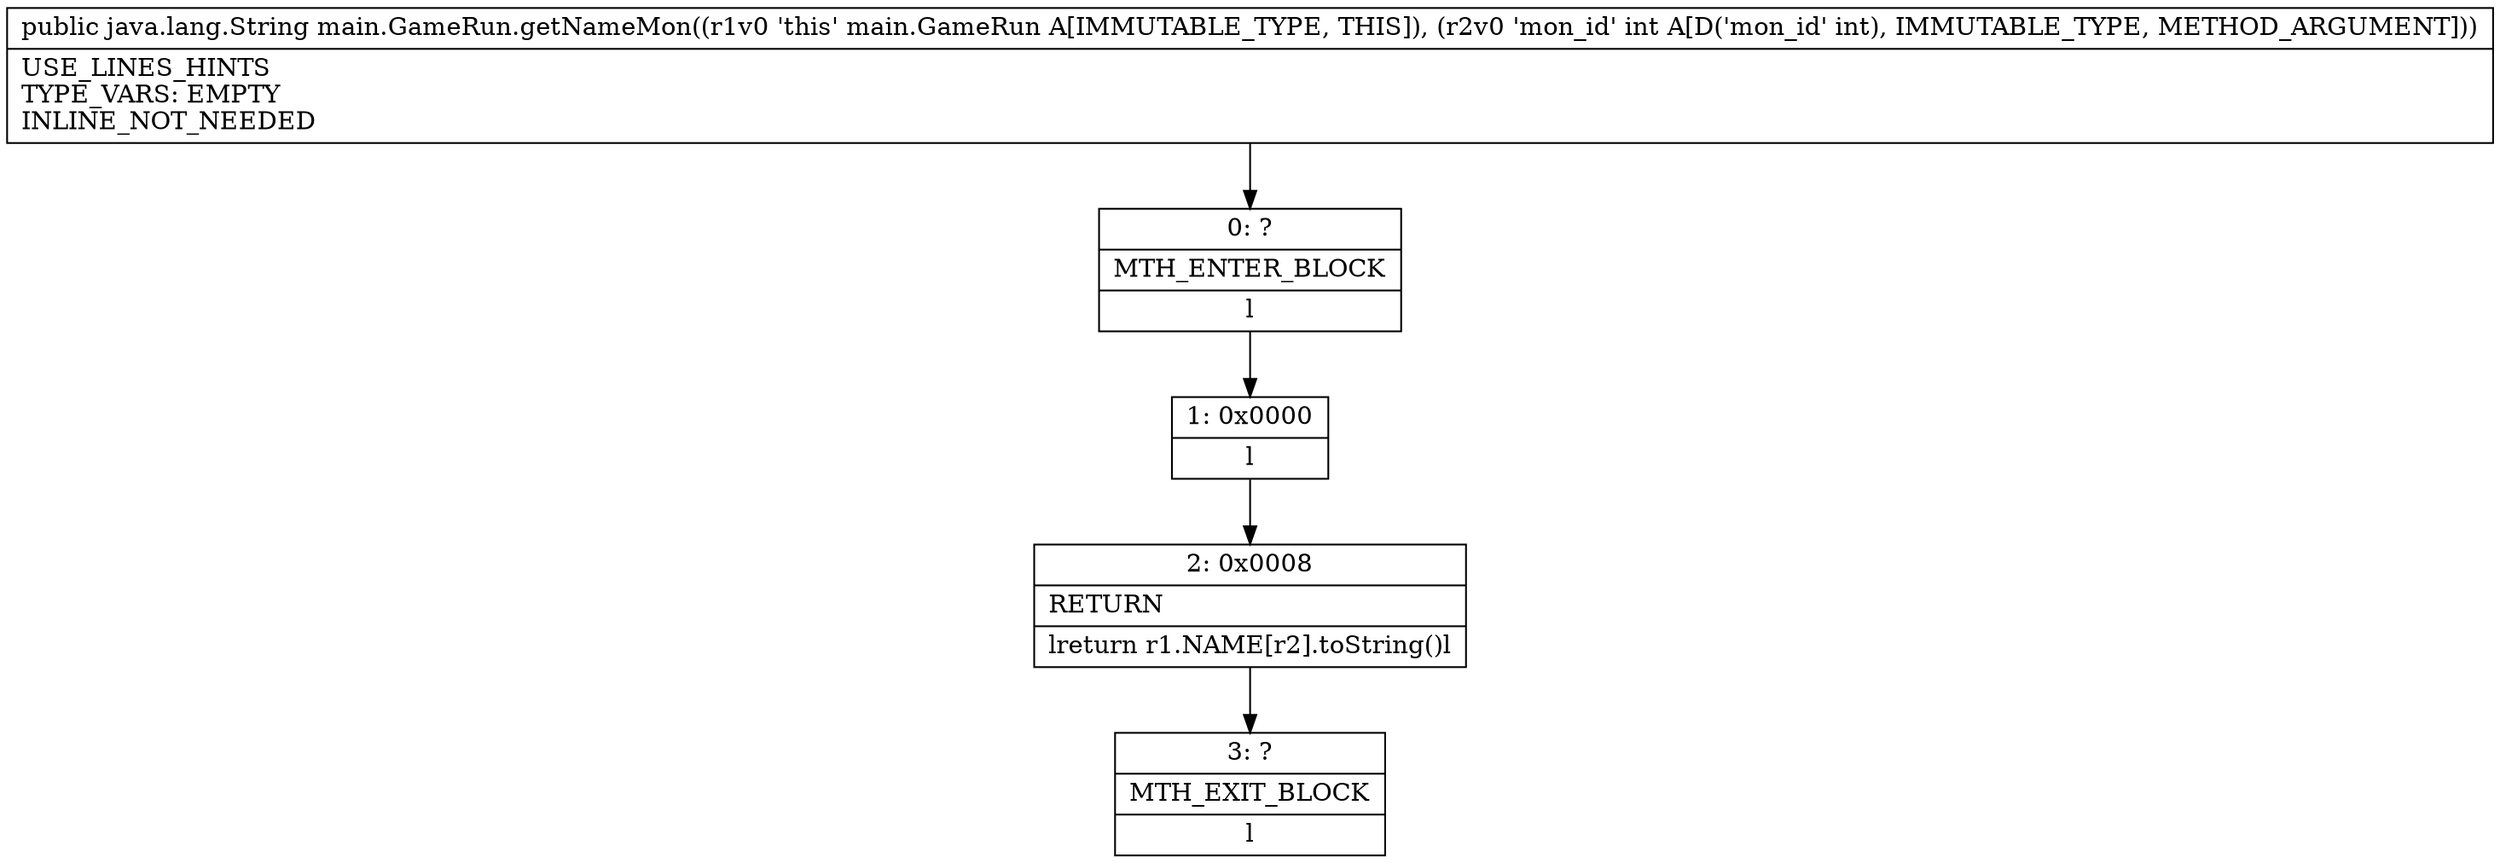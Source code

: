 digraph "CFG formain.GameRun.getNameMon(I)Ljava\/lang\/String;" {
Node_0 [shape=record,label="{0\:\ ?|MTH_ENTER_BLOCK\l|l}"];
Node_1 [shape=record,label="{1\:\ 0x0000|l}"];
Node_2 [shape=record,label="{2\:\ 0x0008|RETURN\l|lreturn r1.NAME[r2].toString()l}"];
Node_3 [shape=record,label="{3\:\ ?|MTH_EXIT_BLOCK\l|l}"];
MethodNode[shape=record,label="{public java.lang.String main.GameRun.getNameMon((r1v0 'this' main.GameRun A[IMMUTABLE_TYPE, THIS]), (r2v0 'mon_id' int A[D('mon_id' int), IMMUTABLE_TYPE, METHOD_ARGUMENT]))  | USE_LINES_HINTS\lTYPE_VARS: EMPTY\lINLINE_NOT_NEEDED\l}"];
MethodNode -> Node_0;
Node_0 -> Node_1;
Node_1 -> Node_2;
Node_2 -> Node_3;
}

